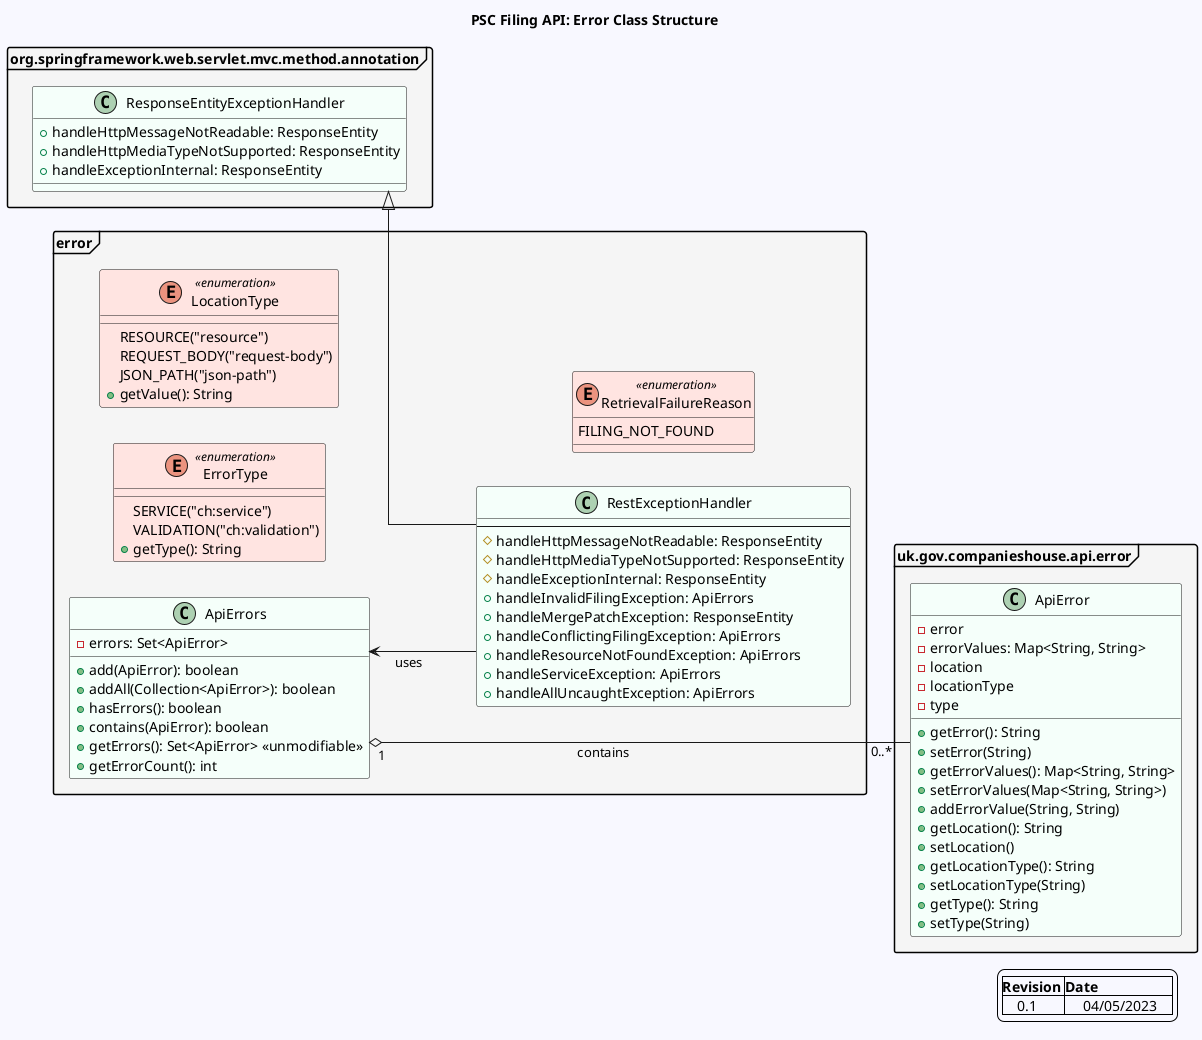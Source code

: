 @startuml

title PSC Filing API: Error Class Structure
skinparam BackgroundColor GhostWhite
skinparam ArrowPadding 2
skinparam linetype ortho
skinparam PackageBackgroundColor WhiteSmoke
skinparam packageStyle frame
'for grouping package names
set separator none
left to right direction

legend right
|=Revision |=Date |
|    0.1    |     04/05/2023    |
end legend

skinparam class {
  BackgroundColor MintCream
}
skinparam class<<enumeration>> {
  BackgroundColor MistyRose
}

package org.springframework.web.servlet.mvc.method.annotation {
  class ResponseEntityExceptionHandler {
          +handleHttpMessageNotReadable: ResponseEntity
          +handleHttpMediaTypeNotSupported: ResponseEntity
          +handleExceptionInternal: ResponseEntity

  }
}

package uk.gov.companieshouse.api.error {

    class ApiError {
        -error
        -errorValues: Map<String, String>
        -location
        -locationType
        -type

        +getError(): String
        +setError(String)
        +getErrorValues(): Map<String, String>
        +setErrorValues(Map<String, String>)
        +addErrorValue(String, String)
        +getLocation(): String
        +setLocation()
        +getLocationType(): String
        +setLocationType(String)
        +getType(): String
        +setType(String)
    }
}

package error {
    enum ErrorType <<enumeration>> {
        SERVICE("ch:service")
        VALIDATION("ch:validation")
        +getType(): String
    }

    enum LocationType <<enumeration>> {
        RESOURCE("resource")
        REQUEST_BODY("request-body")
        JSON_PATH("json-path")
        +getValue(): String
    }

    enum RetrievalFailureReason <<enumeration>> {
        FILING_NOT_FOUND
    }

    class RestExceptionHandler extends ResponseEntityExceptionHandler {
        ---
        #handleHttpMessageNotReadable: ResponseEntity
        #handleHttpMediaTypeNotSupported: ResponseEntity
        #handleExceptionInternal: ResponseEntity
        +handleInvalidFilingException: ApiErrors
        +handleMergePatchException: ResponseEntity
        +handleConflictingFilingException: ApiErrors
        +handleResourceNotFoundException: ApiErrors
        +handleServiceException: ApiErrors
        +handleAllUncaughtException: ApiErrors
    }

        class ApiErrors {
        -errors: Set<ApiError>

        +add(ApiError): boolean
        +addAll(Collection<ApiError>): boolean
        +hasErrors(): boolean
        +contains(ApiError): boolean
        +getErrors(): Set<ApiError> <<unmodifiable>>
        +getErrorCount(): int
        }

}

 ApiErrors "1 " o--- "0..*   " ApiError :"contains   "
 ApiErrors <-- RestExceptionHandler : "uses"

@enduml